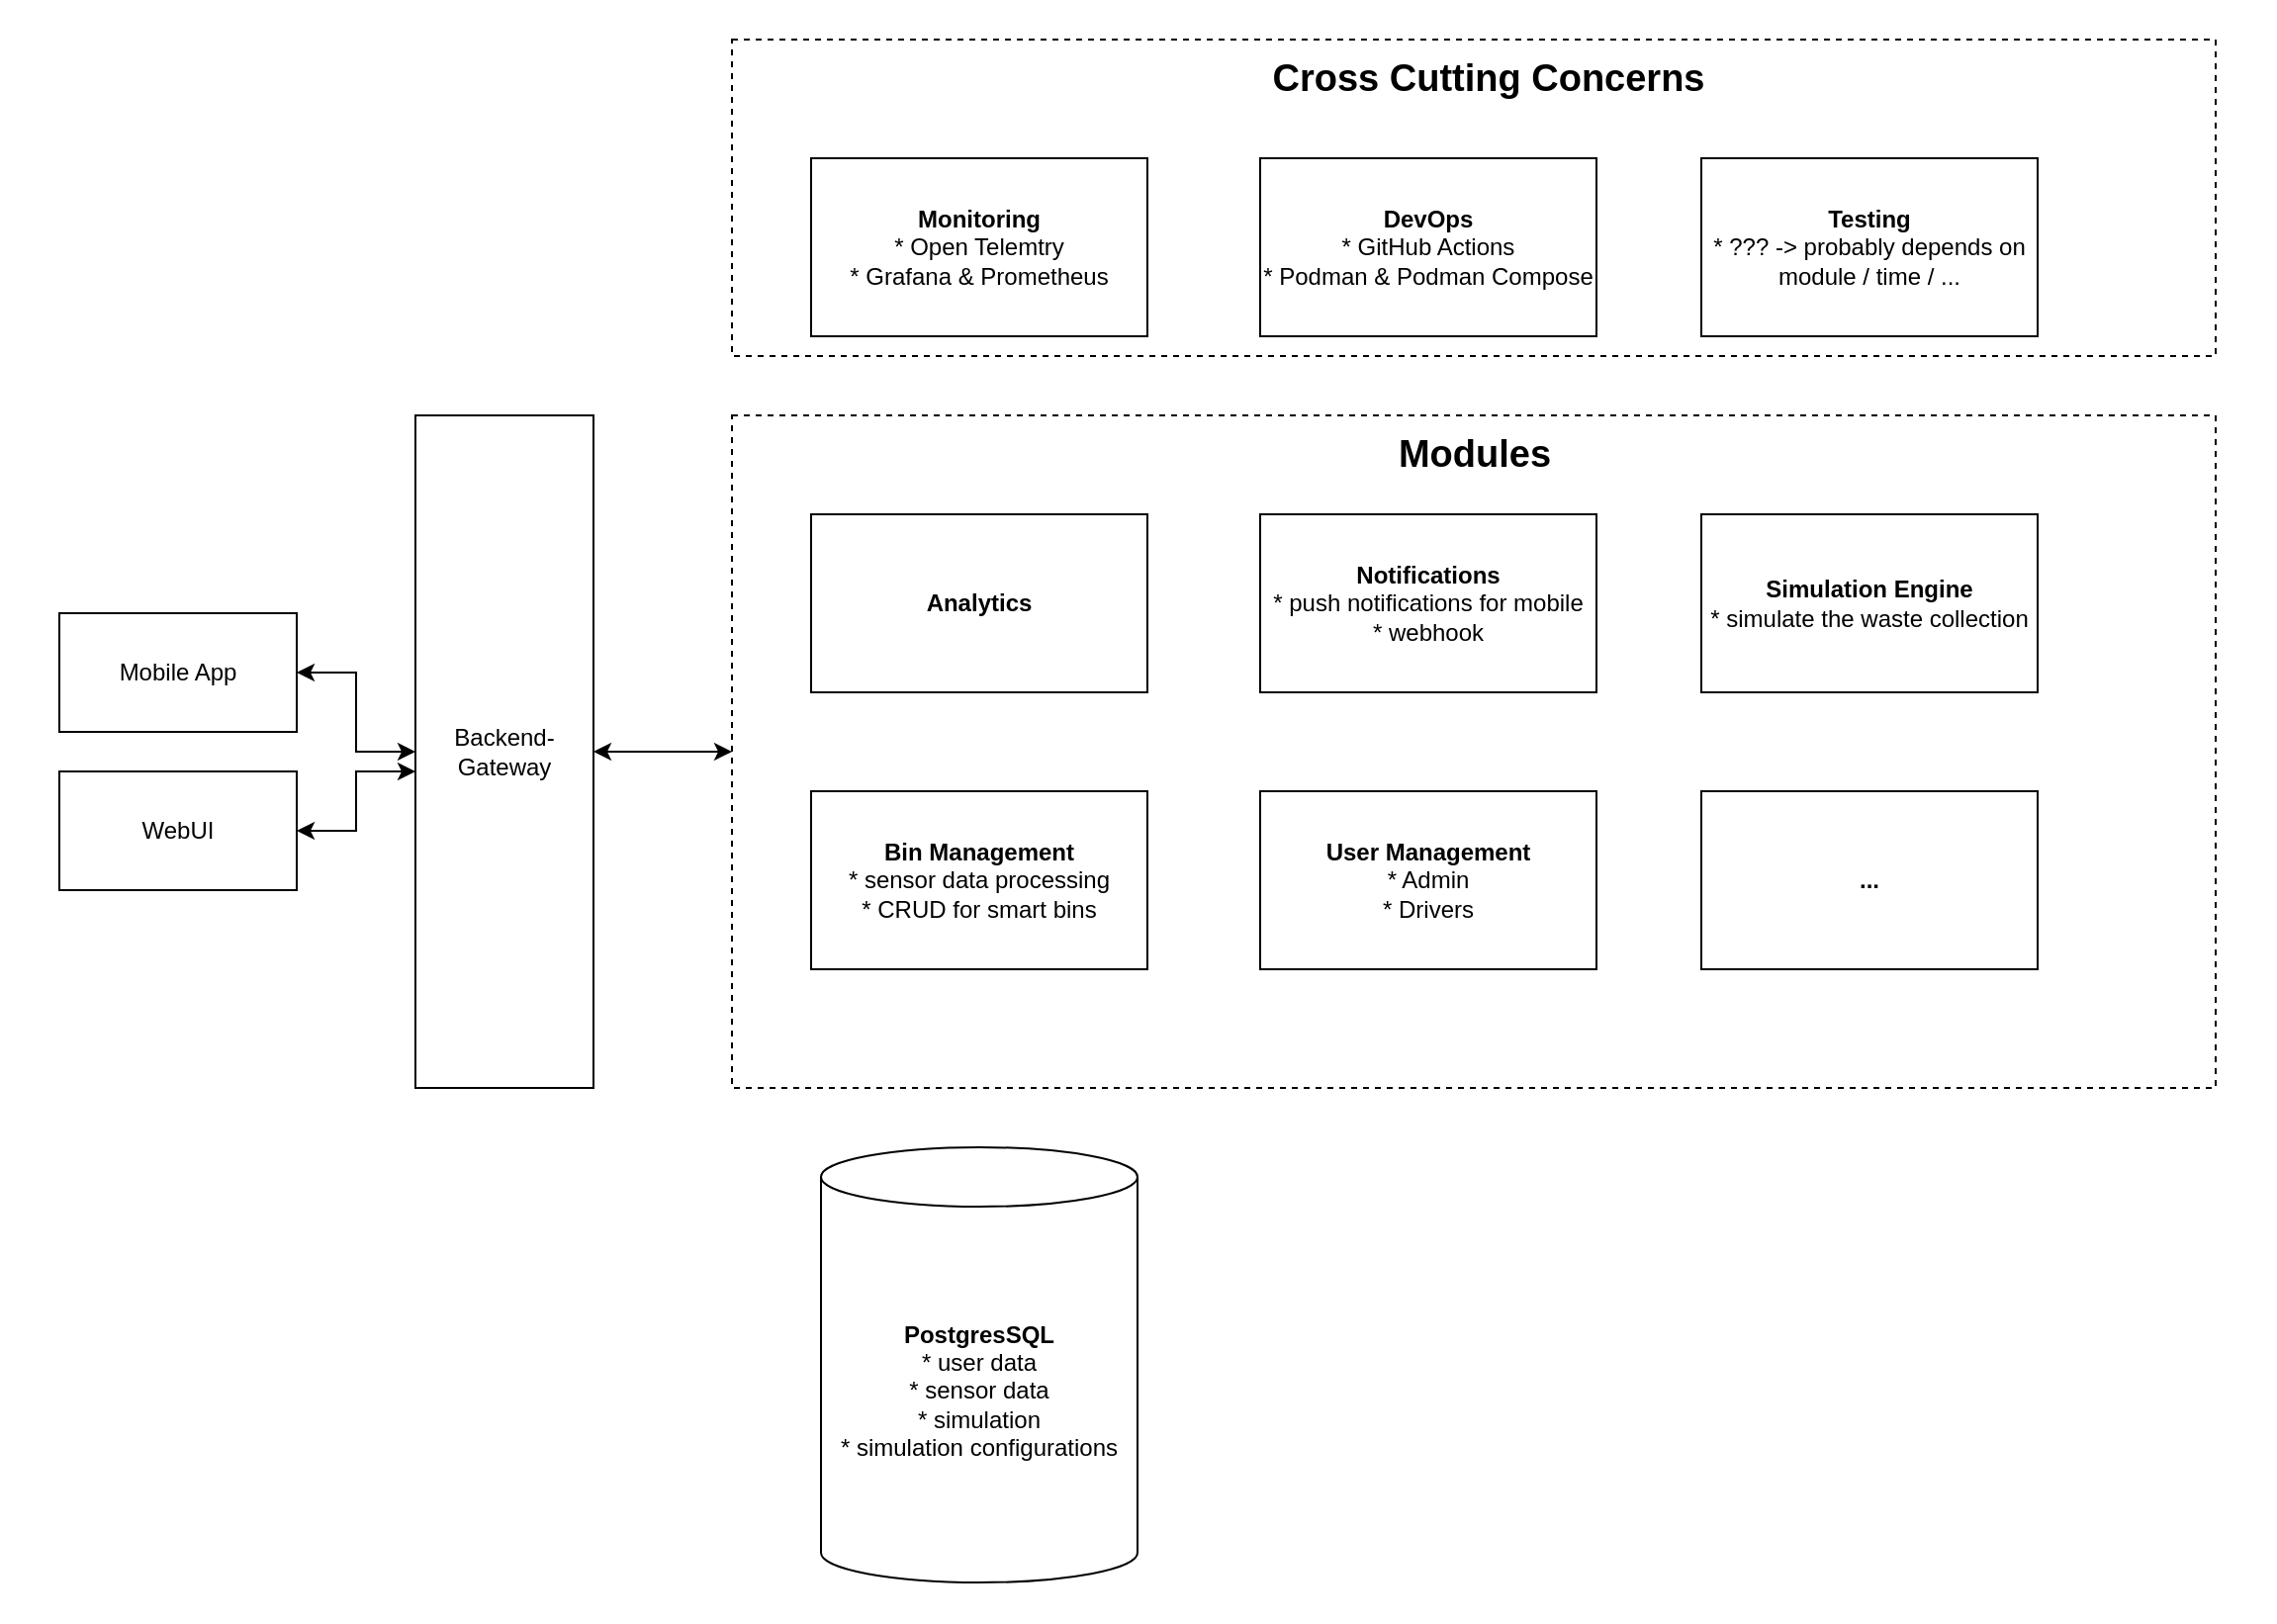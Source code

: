 <mxfile version="26.0.11">
  <diagram name="Seite-1" id="TdhPVkUZ_WICwNqU2JP3">
    <mxGraphModel dx="1927" dy="2213" grid="1" gridSize="10" guides="1" tooltips="1" connect="1" arrows="1" fold="1" page="1" pageScale="1" pageWidth="827" pageHeight="1169" math="0" shadow="0">
      <root>
        <mxCell id="0" />
        <mxCell id="1" parent="0" />
        <mxCell id="km08tWJIqOWvu3msnnxf-25" value="" style="rounded=0;whiteSpace=wrap;html=1;strokeColor=none;" vertex="1" parent="1">
          <mxGeometry x="20" y="-90" width="1150" height="820" as="geometry" />
        </mxCell>
        <mxCell id="km08tWJIqOWvu3msnnxf-1" value="Mobile App" style="rounded=0;whiteSpace=wrap;html=1;" vertex="1" parent="1">
          <mxGeometry x="50" y="220" width="120" height="60" as="geometry" />
        </mxCell>
        <mxCell id="km08tWJIqOWvu3msnnxf-2" value="WebUI" style="rounded=0;whiteSpace=wrap;html=1;" vertex="1" parent="1">
          <mxGeometry x="50" y="300" width="120" height="60" as="geometry" />
        </mxCell>
        <mxCell id="km08tWJIqOWvu3msnnxf-14" style="edgeStyle=orthogonalEdgeStyle;rounded=0;orthogonalLoop=1;jettySize=auto;html=1;startArrow=classic;startFill=1;" edge="1" parent="1" source="km08tWJIqOWvu3msnnxf-3" target="km08tWJIqOWvu3msnnxf-4">
          <mxGeometry relative="1" as="geometry" />
        </mxCell>
        <mxCell id="km08tWJIqOWvu3msnnxf-3" value="Backend- Gateway" style="rounded=0;whiteSpace=wrap;html=1;" vertex="1" parent="1">
          <mxGeometry x="230" y="120" width="90" height="340" as="geometry" />
        </mxCell>
        <mxCell id="km08tWJIqOWvu3msnnxf-4" value="" style="rounded=0;whiteSpace=wrap;html=1;fillColor=none;dashed=1;" vertex="1" parent="1">
          <mxGeometry x="390" y="120" width="750" height="340" as="geometry" />
        </mxCell>
        <mxCell id="km08tWJIqOWvu3msnnxf-5" value="&lt;b&gt;Analytics&lt;/b&gt;" style="rounded=0;whiteSpace=wrap;html=1;" vertex="1" parent="1">
          <mxGeometry x="430" y="170" width="170" height="90" as="geometry" />
        </mxCell>
        <mxCell id="km08tWJIqOWvu3msnnxf-6" value="&lt;b&gt;Bin Management&lt;/b&gt;&lt;div&gt;* sensor data processing&lt;/div&gt;&lt;div&gt;* CRUD for smart bins&lt;/div&gt;" style="rounded=0;whiteSpace=wrap;html=1;" vertex="1" parent="1">
          <mxGeometry x="430" y="310" width="170" height="90" as="geometry" />
        </mxCell>
        <mxCell id="km08tWJIqOWvu3msnnxf-7" value="&lt;b&gt;User Management&lt;/b&gt;&lt;div&gt;* Admin&lt;/div&gt;&lt;div&gt;* Drivers&lt;br&gt;&lt;/div&gt;" style="rounded=0;whiteSpace=wrap;html=1;" vertex="1" parent="1">
          <mxGeometry x="657" y="310" width="170" height="90" as="geometry" />
        </mxCell>
        <mxCell id="km08tWJIqOWvu3msnnxf-10" value="&lt;b&gt;Notifications&lt;/b&gt;&lt;div&gt;* push notifications for mobile&lt;/div&gt;&lt;div&gt;* webhook&lt;/div&gt;" style="rounded=0;whiteSpace=wrap;html=1;" vertex="1" parent="1">
          <mxGeometry x="657" y="170" width="170" height="90" as="geometry" />
        </mxCell>
        <mxCell id="km08tWJIqOWvu3msnnxf-11" value="&lt;b&gt;Simulation Engine&lt;/b&gt;&lt;br&gt;* simulate the waste collection" style="rounded=0;whiteSpace=wrap;html=1;" vertex="1" parent="1">
          <mxGeometry x="880" y="170" width="170" height="90" as="geometry" />
        </mxCell>
        <mxCell id="km08tWJIqOWvu3msnnxf-12" value="&lt;b&gt;...&lt;/b&gt;" style="rounded=0;whiteSpace=wrap;html=1;" vertex="1" parent="1">
          <mxGeometry x="880" y="310" width="170" height="90" as="geometry" />
        </mxCell>
        <mxCell id="km08tWJIqOWvu3msnnxf-13" value="Modules" style="text;html=1;align=center;verticalAlign=middle;resizable=0;points=[];autosize=1;strokeColor=none;fillColor=none;fontStyle=1;strokeWidth=2;fontSize=19;" vertex="1" parent="1">
          <mxGeometry x="715" y="120" width="100" height="40" as="geometry" />
        </mxCell>
        <mxCell id="km08tWJIqOWvu3msnnxf-15" style="edgeStyle=orthogonalEdgeStyle;rounded=0;orthogonalLoop=1;jettySize=auto;html=1;startArrow=classic;startFill=1;" edge="1" parent="1" source="km08tWJIqOWvu3msnnxf-1" target="km08tWJIqOWvu3msnnxf-3">
          <mxGeometry relative="1" as="geometry">
            <mxPoint x="330" y="300" as="sourcePoint" />
            <mxPoint x="400" y="300" as="targetPoint" />
          </mxGeometry>
        </mxCell>
        <mxCell id="km08tWJIqOWvu3msnnxf-16" style="edgeStyle=orthogonalEdgeStyle;rounded=0;orthogonalLoop=1;jettySize=auto;html=1;startArrow=classic;startFill=1;" edge="1" parent="1" source="km08tWJIqOWvu3msnnxf-2" target="km08tWJIqOWvu3msnnxf-3">
          <mxGeometry relative="1" as="geometry">
            <mxPoint x="340" y="310" as="sourcePoint" />
            <mxPoint x="410" y="310" as="targetPoint" />
            <Array as="points">
              <mxPoint x="200" y="330" />
              <mxPoint x="200" y="300" />
            </Array>
          </mxGeometry>
        </mxCell>
        <mxCell id="km08tWJIqOWvu3msnnxf-17" value="&lt;b&gt;PostgresSQL&lt;/b&gt;&lt;div&gt;* user data&lt;/div&gt;&lt;div&gt;* sensor data&lt;/div&gt;&lt;div&gt;* simulation&lt;/div&gt;&lt;div&gt;* simulation configurations&lt;/div&gt;" style="shape=cylinder3;whiteSpace=wrap;html=1;boundedLbl=1;backgroundOutline=1;size=15;" vertex="1" parent="1">
          <mxGeometry x="435" y="490" width="160" height="220" as="geometry" />
        </mxCell>
        <mxCell id="km08tWJIqOWvu3msnnxf-20" value="" style="rounded=0;whiteSpace=wrap;html=1;fillColor=none;dashed=1;" vertex="1" parent="1">
          <mxGeometry x="390" y="-70" width="750" height="160" as="geometry" />
        </mxCell>
        <mxCell id="km08tWJIqOWvu3msnnxf-21" value="Cross Cutting Concerns" style="text;html=1;align=center;verticalAlign=middle;resizable=0;points=[];autosize=1;strokeColor=none;fillColor=none;fontStyle=1;strokeWidth=2;fontSize=19;" vertex="1" parent="1">
          <mxGeometry x="657" y="-70" width="230" height="40" as="geometry" />
        </mxCell>
        <mxCell id="km08tWJIqOWvu3msnnxf-22" value="&lt;b&gt;Monitoring&lt;/b&gt;&lt;div&gt;* Open Telemtry&lt;/div&gt;&lt;div&gt;* Grafana &amp;amp; Prometheus&lt;/div&gt;" style="rounded=0;whiteSpace=wrap;html=1;" vertex="1" parent="1">
          <mxGeometry x="430" y="-10" width="170" height="90" as="geometry" />
        </mxCell>
        <mxCell id="km08tWJIqOWvu3msnnxf-23" value="&lt;b&gt;DevOps&lt;/b&gt;&lt;div&gt;* GitHub Actions&lt;/div&gt;&lt;div&gt;* Podman &amp;amp; Podman Compose&lt;/div&gt;" style="rounded=0;whiteSpace=wrap;html=1;" vertex="1" parent="1">
          <mxGeometry x="657" y="-10" width="170" height="90" as="geometry" />
        </mxCell>
        <mxCell id="km08tWJIqOWvu3msnnxf-24" value="&lt;div&gt;&lt;b&gt;Testing&lt;/b&gt;&lt;/div&gt;&lt;div&gt;* ??? -&amp;gt; probably depends on module / time / ...&lt;/div&gt;" style="rounded=0;whiteSpace=wrap;html=1;" vertex="1" parent="1">
          <mxGeometry x="880" y="-10" width="170" height="90" as="geometry" />
        </mxCell>
      </root>
    </mxGraphModel>
  </diagram>
</mxfile>
